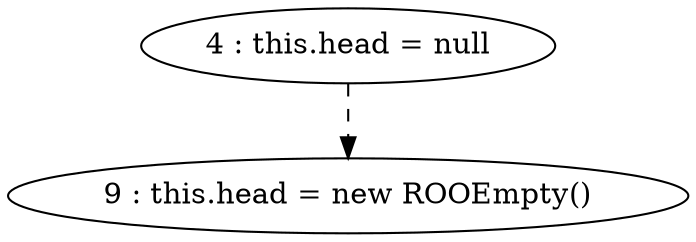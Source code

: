 digraph G {
"4 : this.head = null"
"4 : this.head = null" -> "9 : this.head = new ROOEmpty()" [style=dashed]
"9 : this.head = new ROOEmpty()"
}